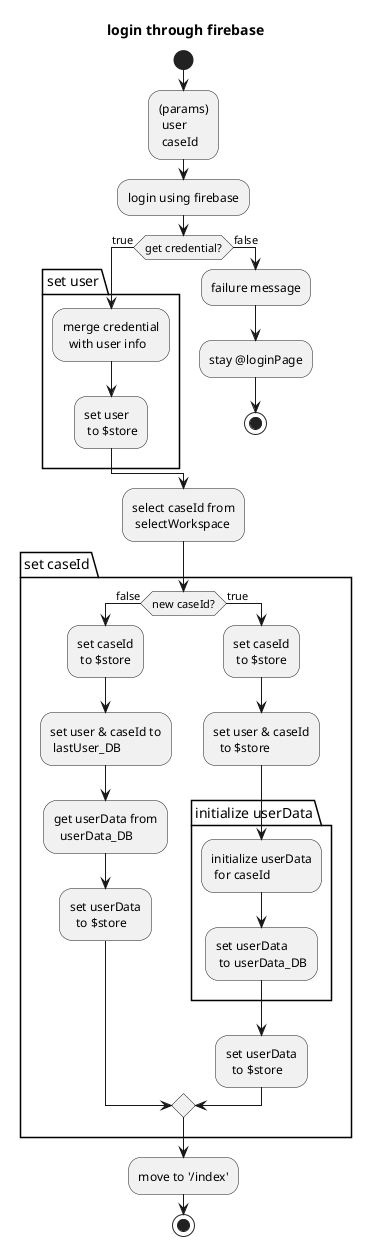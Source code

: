 @startuml
title login through firebase

start

:(params)
 user
 caseId;
:login using firebase;
if (get credential?) then (true)
  package "set user" {
    :merge credential
      with user info;
    :set user
     to $store;
  }
else (false)
  :failure message;
  :stay @loginPage;
  stop
endif
  :select caseId from
   selectWorkspace;
package "set caseId" {
   if (new caseId?) then (false)
     :set caseId
      to $store;
     :set user & caseId to
      lastUser_DB;
     :get userData from
       userData_DB;
     :set userData
       to $store;
   else (true)
     :set caseId
      to $store;
     :set user & caseId
       to $store;
   package "initialize userData" {
     :initialize userData
      for caseId;
     :set userData
      to userData_DB;
   }
   :set userData
     to $store;

  endif
}
:move to '/index';
stop

@enduml
